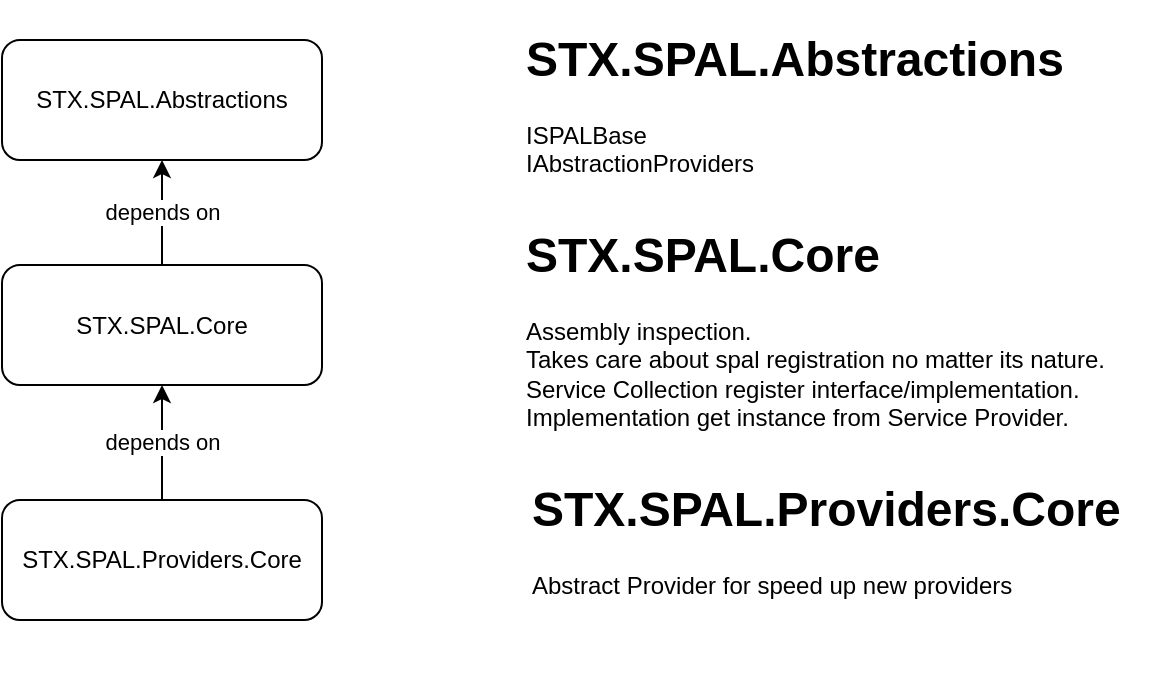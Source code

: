 <mxfile version="24.5.1" type="device" pages="3">
  <diagram id="_34yG7JxggFBg-us8gTY" name="Overview">
    <mxGraphModel dx="1812" dy="1898" grid="1" gridSize="10" guides="1" tooltips="1" connect="1" arrows="1" fold="1" page="1" pageScale="1" pageWidth="1100" pageHeight="850" math="0" shadow="0">
      <root>
        <mxCell id="0" />
        <mxCell id="1" parent="0" />
        <mxCell id="mgkZHkw_QymkcbSYC0g8-1" value="STX.SPAL.Core" style="rounded=1;whiteSpace=wrap;html=1;" parent="1" vertex="1">
          <mxGeometry x="283" y="377.5" width="160" height="60" as="geometry" />
        </mxCell>
        <mxCell id="mgkZHkw_QymkcbSYC0g8-2" value="STX.SPAL.Abstractions" style="rounded=1;whiteSpace=wrap;html=1;" parent="1" vertex="1">
          <mxGeometry x="283" y="265" width="160" height="60" as="geometry" />
        </mxCell>
        <mxCell id="mgkZHkw_QymkcbSYC0g8-3" value="depends on" style="edgeStyle=none;rounded=0;orthogonalLoop=1;jettySize=auto;html=1;exitX=0.5;exitY=0;exitDx=0;exitDy=0;" parent="1" source="mgkZHkw_QymkcbSYC0g8-1" target="mgkZHkw_QymkcbSYC0g8-2" edge="1">
          <mxGeometry relative="1" as="geometry">
            <mxPoint x="433.005" y="335" as="sourcePoint" />
            <mxPoint x="639.255" y="155" as="targetPoint" />
          </mxGeometry>
        </mxCell>
        <mxCell id="LTjw1KPAwMrm34DGQnLU-1" value="STX.SPAL.Providers.Core" style="rounded=1;whiteSpace=wrap;html=1;" parent="1" vertex="1">
          <mxGeometry x="283" y="495" width="160" height="60" as="geometry" />
        </mxCell>
        <mxCell id="LTjw1KPAwMrm34DGQnLU-2" value="depends on" style="edgeStyle=none;rounded=0;orthogonalLoop=1;jettySize=auto;html=1;exitX=0.5;exitY=0;exitDx=0;exitDy=0;entryX=0.5;entryY=1;entryDx=0;entryDy=0;" parent="1" source="LTjw1KPAwMrm34DGQnLU-1" target="mgkZHkw_QymkcbSYC0g8-1" edge="1">
          <mxGeometry relative="1" as="geometry">
            <mxPoint x="393" y="385" as="sourcePoint" />
            <mxPoint x="383" y="435" as="targetPoint" />
          </mxGeometry>
        </mxCell>
        <mxCell id="LTjw1KPAwMrm34DGQnLU-3" value="&lt;h1&gt;STX.SPAL.Core&lt;/h1&gt;&lt;div&gt;Assembly inspection.&lt;br&gt;Takes care about spal registration no matter its nature.&lt;br&gt;Service Collection register interface/implementation.&lt;br&gt;Implementation get instance from Service Provider.&lt;br&gt;&lt;br&gt;&lt;/div&gt;" style="text;html=1;spacing=5;spacingTop=-20;whiteSpace=wrap;overflow=hidden;rounded=0;" parent="1" vertex="1">
          <mxGeometry x="540" y="352.5" width="325" height="110" as="geometry" />
        </mxCell>
        <mxCell id="LTjw1KPAwMrm34DGQnLU-4" value="&lt;h1&gt;STX.SPAL.Abstractions&lt;/h1&gt;&lt;div&gt;ISPALBase&lt;br&gt;IAbstractionProviders&lt;br&gt;&lt;br&gt;&lt;/div&gt;" style="text;html=1;spacing=5;spacingTop=-20;whiteSpace=wrap;overflow=hidden;rounded=0;" parent="1" vertex="1">
          <mxGeometry x="540" y="255" width="327.5" height="80" as="geometry" />
        </mxCell>
        <mxCell id="LTjw1KPAwMrm34DGQnLU-5" value="&lt;h1&gt;STX.SPAL.Providers.Core&lt;/h1&gt;&lt;div&gt;Abstract Provider for speed up new providers&lt;br&gt;&lt;br&gt;&lt;/div&gt;" style="text;html=1;spacing=5;spacingTop=-20;whiteSpace=wrap;overflow=hidden;rounded=0;" parent="1" vertex="1">
          <mxGeometry x="542.5" y="480" width="325" height="110" as="geometry" />
        </mxCell>
      </root>
    </mxGraphModel>
  </diagram>
  <diagram id="ao3lsTlHmkKDLX4MAcdh" name="STX.SPAL.Core">
    <mxGraphModel dx="1812" dy="1898" grid="1" gridSize="10" guides="1" tooltips="1" connect="1" arrows="1" fold="1" page="1" pageScale="1" pageWidth="1100" pageHeight="850" math="0" shadow="0">
      <root>
        <mxCell id="0" />
        <mxCell id="1" parent="0" />
        <mxCell id="F207dJWPYcIDguOuoq3Q-1" value="Assembly&lt;br&gt;Broker" style="rounded=1;whiteSpace=wrap;html=1;fillColor=#008a00;fontColor=#ffffff;strokeColor=#005700;" parent="1" vertex="1">
          <mxGeometry x="910" y="325" width="100" height="60" as="geometry" />
        </mxCell>
        <mxCell id="F207dJWPYcIDguOuoq3Q-2" value="" style="edgeStyle=orthogonalEdgeStyle;rounded=0;orthogonalLoop=1;jettySize=auto;html=1;" parent="1" source="F207dJWPYcIDguOuoq3Q-3" target="F207dJWPYcIDguOuoq3Q-1" edge="1">
          <mxGeometry relative="1" as="geometry" />
        </mxCell>
        <mxCell id="F207dJWPYcIDguOuoq3Q-3" value="Assembly&lt;br&gt;Foundation&lt;br&gt;Service" style="rounded=1;whiteSpace=wrap;html=1;fillColor=#008a00;fontColor=#ffffff;strokeColor=#005700;" parent="1" vertex="1">
          <mxGeometry x="690" y="325" width="110" height="60" as="geometry" />
        </mxCell>
        <mxCell id="F207dJWPYcIDguOuoq3Q-4" value="" style="edgeStyle=orthogonalEdgeStyle;rounded=0;orthogonalLoop=1;jettySize=auto;html=1;" parent="1" source="F207dJWPYcIDguOuoq3Q-5" target="F207dJWPYcIDguOuoq3Q-3" edge="1">
          <mxGeometry relative="1" as="geometry" />
        </mxCell>
        <mxCell id="F207dJWPYcIDguOuoq3Q-5" value="Assembly&lt;br&gt;Processing&lt;br&gt;Service" style="rounded=1;whiteSpace=wrap;html=1;" parent="1" vertex="1">
          <mxGeometry x="510" y="325" width="100" height="60" as="geometry" />
        </mxCell>
        <mxCell id="F207dJWPYcIDguOuoq3Q-6" style="edgeStyle=orthogonalEdgeStyle;rounded=0;orthogonalLoop=1;jettySize=auto;html=1;entryX=0;entryY=0.5;entryDx=0;entryDy=0;" parent="1" source="F207dJWPYcIDguOuoq3Q-7" target="F207dJWPYcIDguOuoq3Q-11" edge="1">
          <mxGeometry relative="1" as="geometry">
            <mxPoint x="90" y="510" as="targetPoint" />
          </mxGeometry>
        </mxCell>
        <mxCell id="F207dJWPYcIDguOuoq3Q-7" value="SPAL&lt;br&gt;Extensions" style="rounded=1;whiteSpace=wrap;html=1;" parent="1" vertex="1">
          <mxGeometry x="90" y="395" width="90" height="60" as="geometry" />
        </mxCell>
        <mxCell id="F207dJWPYcIDguOuoq3Q-8" style="edgeStyle=orthogonalEdgeStyle;rounded=0;orthogonalLoop=1;jettySize=auto;html=1;entryX=0;entryY=0.5;entryDx=0;entryDy=0;" parent="1" source="F207dJWPYcIDguOuoq3Q-11" target="F207dJWPYcIDguOuoq3Q-15" edge="1">
          <mxGeometry relative="1" as="geometry" />
        </mxCell>
        <mxCell id="F207dJWPYcIDguOuoq3Q-9" style="edgeStyle=orthogonalEdgeStyle;rounded=0;orthogonalLoop=1;jettySize=auto;html=1;entryX=0;entryY=0.5;entryDx=0;entryDy=0;" parent="1" source="F207dJWPYcIDguOuoq3Q-11" target="F207dJWPYcIDguOuoq3Q-5" edge="1">
          <mxGeometry relative="1" as="geometry" />
        </mxCell>
        <mxCell id="F207dJWPYcIDguOuoq3Q-10" style="edgeStyle=orthogonalEdgeStyle;rounded=0;orthogonalLoop=1;jettySize=auto;html=1;entryX=0;entryY=0.5;entryDx=0;entryDy=0;" parent="1" source="F207dJWPYcIDguOuoq3Q-11" target="F207dJWPYcIDguOuoq3Q-19" edge="1">
          <mxGeometry relative="1" as="geometry" />
        </mxCell>
        <mxCell id="F207dJWPYcIDguOuoq3Q-11" value="SPAL&lt;br&gt;Orchestration&lt;br&gt;Service" style="rounded=1;whiteSpace=wrap;html=1;" parent="1" vertex="1">
          <mxGeometry x="250" y="395" width="110" height="60" as="geometry" />
        </mxCell>
        <mxCell id="F207dJWPYcIDguOuoq3Q-12" style="edgeStyle=orthogonalEdgeStyle;rounded=0;orthogonalLoop=1;jettySize=auto;html=1;entryX=0;entryY=0.5;entryDx=0;entryDy=0;" parent="1" source="F207dJWPYcIDguOuoq3Q-13" target="F207dJWPYcIDguOuoq3Q-20" edge="1">
          <mxGeometry relative="1" as="geometry" />
        </mxCell>
        <mxCell id="F207dJWPYcIDguOuoq3Q-13" value="Service Provider&lt;br&gt;Foundation&lt;br&gt;Service" style="rounded=1;whiteSpace=wrap;html=1;fillColor=#fa6800;fontColor=#000000;strokeColor=#C73500;" parent="1" vertex="1">
          <mxGeometry x="690" y="465" width="110" height="60" as="geometry" />
        </mxCell>
        <mxCell id="F207dJWPYcIDguOuoq3Q-14" value="" style="edgeStyle=orthogonalEdgeStyle;rounded=0;orthogonalLoop=1;jettySize=auto;html=1;" parent="1" source="F207dJWPYcIDguOuoq3Q-15" target="F207dJWPYcIDguOuoq3Q-13" edge="1">
          <mxGeometry relative="1" as="geometry" />
        </mxCell>
        <mxCell id="F207dJWPYcIDguOuoq3Q-15" value="Service Provider&lt;br&gt;Processing&lt;br&gt;Service" style="rounded=1;whiteSpace=wrap;html=1;" parent="1" vertex="1">
          <mxGeometry x="510" y="465" width="100" height="60" as="geometry" />
        </mxCell>
        <mxCell id="F207dJWPYcIDguOuoq3Q-16" style="edgeStyle=orthogonalEdgeStyle;rounded=0;orthogonalLoop=1;jettySize=auto;html=1;entryX=0;entryY=0.5;entryDx=0;entryDy=0;" parent="1" source="F207dJWPYcIDguOuoq3Q-17" target="F207dJWPYcIDguOuoq3Q-20" edge="1">
          <mxGeometry relative="1" as="geometry" />
        </mxCell>
        <mxCell id="F207dJWPYcIDguOuoq3Q-17" value="Service Collection&lt;br&gt;Foundation&lt;br&gt;Service" style="rounded=1;whiteSpace=wrap;html=1;fillColor=#60a917;fontColor=#ffffff;strokeColor=#2D7600;" parent="1" vertex="1">
          <mxGeometry x="690" y="395" width="110" height="60" as="geometry" />
        </mxCell>
        <mxCell id="F207dJWPYcIDguOuoq3Q-18" value="" style="edgeStyle=orthogonalEdgeStyle;rounded=0;orthogonalLoop=1;jettySize=auto;html=1;" parent="1" source="F207dJWPYcIDguOuoq3Q-19" target="F207dJWPYcIDguOuoq3Q-17" edge="1">
          <mxGeometry relative="1" as="geometry" />
        </mxCell>
        <mxCell id="F207dJWPYcIDguOuoq3Q-19" value="Service Collection&lt;br&gt;Processing&lt;br&gt;Service" style="rounded=1;whiteSpace=wrap;html=1;" parent="1" vertex="1">
          <mxGeometry x="510" y="395" width="100" height="60" as="geometry" />
        </mxCell>
        <mxCell id="F207dJWPYcIDguOuoq3Q-20" value="Dependency&lt;br&gt;Injection&lt;br&gt;Broker" style="rounded=1;whiteSpace=wrap;html=1;fillColor=#60a917;fontColor=#ffffff;strokeColor=#2D7600;" parent="1" vertex="1">
          <mxGeometry x="910" y="425" width="100" height="60" as="geometry" />
        </mxCell>
      </root>
    </mxGraphModel>
  </diagram>
  <diagram id="XsMXoGCUdcZDYHn8Pe-K" name="STX.SPAL.Providers.Core">
    <mxGraphModel dx="1434" dy="884" grid="1" gridSize="10" guides="1" tooltips="1" connect="1" arrows="1" fold="1" page="1" pageScale="1" pageWidth="1100" pageHeight="850" math="0" shadow="0">
      <root>
        <mxCell id="0" />
        <mxCell id="1" parent="0" />
      </root>
    </mxGraphModel>
  </diagram>
</mxfile>

